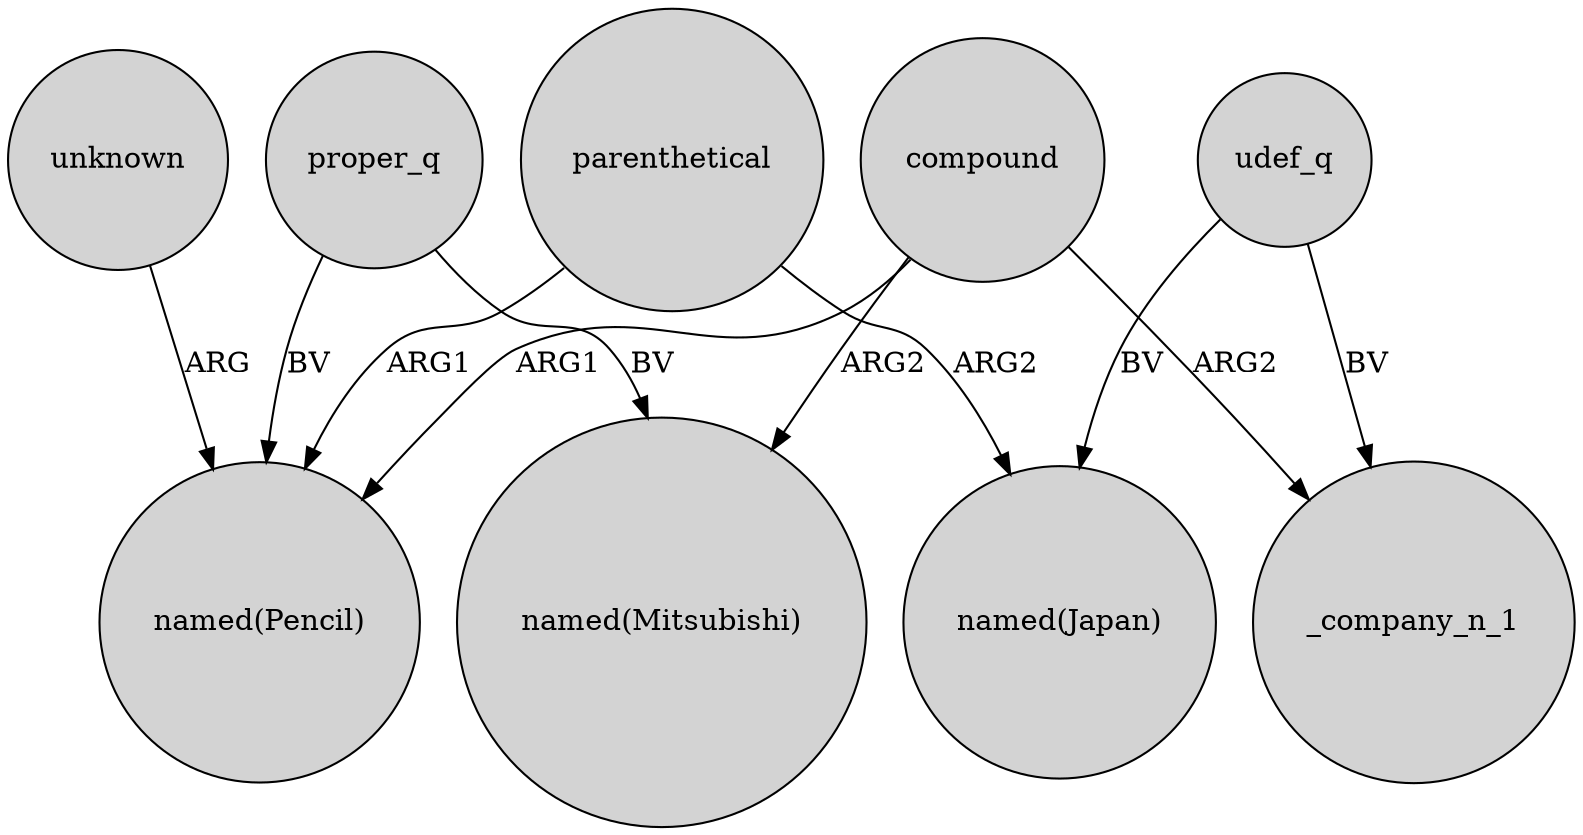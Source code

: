 digraph {
	node [shape=circle style=filled]
	unknown -> "named(Pencil)" [label=ARG]
	parenthetical -> "named(Pencil)" [label=ARG1]
	udef_q -> "named(Japan)" [label=BV]
	compound -> "named(Mitsubishi)" [label=ARG2]
	proper_q -> "named(Mitsubishi)" [label=BV]
	udef_q -> _company_n_1 [label=BV]
	compound -> "named(Pencil)" [label=ARG1]
	parenthetical -> "named(Japan)" [label=ARG2]
	compound -> _company_n_1 [label=ARG2]
	proper_q -> "named(Pencil)" [label=BV]
}
